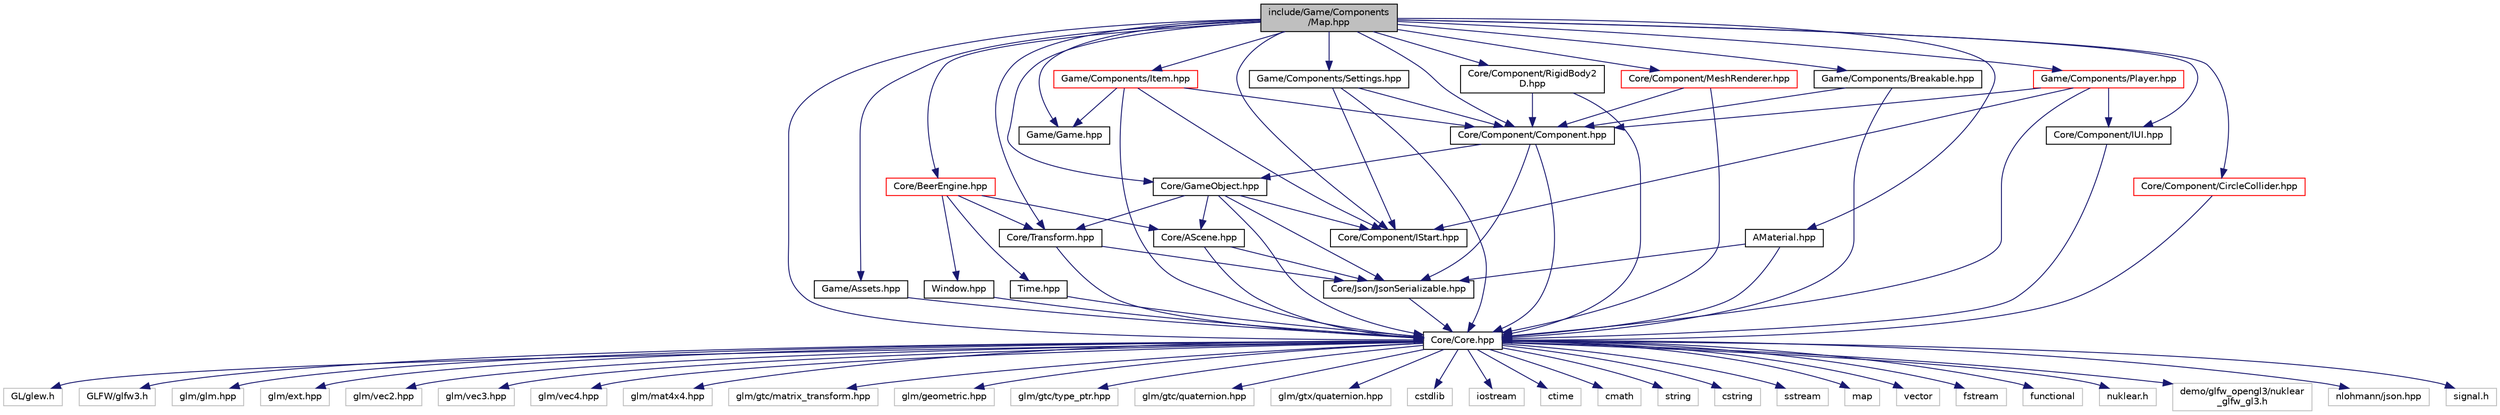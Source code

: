 digraph "include/Game/Components/Map.hpp"
{
  edge [fontname="Helvetica",fontsize="10",labelfontname="Helvetica",labelfontsize="10"];
  node [fontname="Helvetica",fontsize="10",shape=record];
  Node0 [label="include/Game/Components\l/Map.hpp",height=0.2,width=0.4,color="black", fillcolor="grey75", style="filled", fontcolor="black"];
  Node0 -> Node1 [color="midnightblue",fontsize="10",style="solid"];
  Node1 [label="Core/Core.hpp",height=0.2,width=0.4,color="black", fillcolor="white", style="filled",URL="$_core_8hpp.html"];
  Node1 -> Node2 [color="midnightblue",fontsize="10",style="solid"];
  Node2 [label="GL/glew.h",height=0.2,width=0.4,color="grey75", fillcolor="white", style="filled"];
  Node1 -> Node3 [color="midnightblue",fontsize="10",style="solid"];
  Node3 [label="GLFW/glfw3.h",height=0.2,width=0.4,color="grey75", fillcolor="white", style="filled"];
  Node1 -> Node4 [color="midnightblue",fontsize="10",style="solid"];
  Node4 [label="glm/glm.hpp",height=0.2,width=0.4,color="grey75", fillcolor="white", style="filled"];
  Node1 -> Node5 [color="midnightblue",fontsize="10",style="solid"];
  Node5 [label="glm/ext.hpp",height=0.2,width=0.4,color="grey75", fillcolor="white", style="filled"];
  Node1 -> Node6 [color="midnightblue",fontsize="10",style="solid"];
  Node6 [label="glm/vec2.hpp",height=0.2,width=0.4,color="grey75", fillcolor="white", style="filled"];
  Node1 -> Node7 [color="midnightblue",fontsize="10",style="solid"];
  Node7 [label="glm/vec3.hpp",height=0.2,width=0.4,color="grey75", fillcolor="white", style="filled"];
  Node1 -> Node8 [color="midnightblue",fontsize="10",style="solid"];
  Node8 [label="glm/vec4.hpp",height=0.2,width=0.4,color="grey75", fillcolor="white", style="filled"];
  Node1 -> Node9 [color="midnightblue",fontsize="10",style="solid"];
  Node9 [label="glm/mat4x4.hpp",height=0.2,width=0.4,color="grey75", fillcolor="white", style="filled"];
  Node1 -> Node10 [color="midnightblue",fontsize="10",style="solid"];
  Node10 [label="glm/gtc/matrix_transform.hpp",height=0.2,width=0.4,color="grey75", fillcolor="white", style="filled"];
  Node1 -> Node11 [color="midnightblue",fontsize="10",style="solid"];
  Node11 [label="glm/geometric.hpp",height=0.2,width=0.4,color="grey75", fillcolor="white", style="filled"];
  Node1 -> Node12 [color="midnightblue",fontsize="10",style="solid"];
  Node12 [label="glm/gtc/type_ptr.hpp",height=0.2,width=0.4,color="grey75", fillcolor="white", style="filled"];
  Node1 -> Node13 [color="midnightblue",fontsize="10",style="solid"];
  Node13 [label="glm/gtc/quaternion.hpp",height=0.2,width=0.4,color="grey75", fillcolor="white", style="filled"];
  Node1 -> Node14 [color="midnightblue",fontsize="10",style="solid"];
  Node14 [label="glm/gtx/quaternion.hpp",height=0.2,width=0.4,color="grey75", fillcolor="white", style="filled"];
  Node1 -> Node15 [color="midnightblue",fontsize="10",style="solid"];
  Node15 [label="cstdlib",height=0.2,width=0.4,color="grey75", fillcolor="white", style="filled"];
  Node1 -> Node16 [color="midnightblue",fontsize="10",style="solid"];
  Node16 [label="iostream",height=0.2,width=0.4,color="grey75", fillcolor="white", style="filled"];
  Node1 -> Node17 [color="midnightblue",fontsize="10",style="solid"];
  Node17 [label="ctime",height=0.2,width=0.4,color="grey75", fillcolor="white", style="filled"];
  Node1 -> Node18 [color="midnightblue",fontsize="10",style="solid"];
  Node18 [label="cmath",height=0.2,width=0.4,color="grey75", fillcolor="white", style="filled"];
  Node1 -> Node19 [color="midnightblue",fontsize="10",style="solid"];
  Node19 [label="string",height=0.2,width=0.4,color="grey75", fillcolor="white", style="filled"];
  Node1 -> Node20 [color="midnightblue",fontsize="10",style="solid"];
  Node20 [label="cstring",height=0.2,width=0.4,color="grey75", fillcolor="white", style="filled"];
  Node1 -> Node21 [color="midnightblue",fontsize="10",style="solid"];
  Node21 [label="sstream",height=0.2,width=0.4,color="grey75", fillcolor="white", style="filled"];
  Node1 -> Node22 [color="midnightblue",fontsize="10",style="solid"];
  Node22 [label="map",height=0.2,width=0.4,color="grey75", fillcolor="white", style="filled"];
  Node1 -> Node23 [color="midnightblue",fontsize="10",style="solid"];
  Node23 [label="vector",height=0.2,width=0.4,color="grey75", fillcolor="white", style="filled"];
  Node1 -> Node24 [color="midnightblue",fontsize="10",style="solid"];
  Node24 [label="fstream",height=0.2,width=0.4,color="grey75", fillcolor="white", style="filled"];
  Node1 -> Node25 [color="midnightblue",fontsize="10",style="solid"];
  Node25 [label="functional",height=0.2,width=0.4,color="grey75", fillcolor="white", style="filled"];
  Node1 -> Node26 [color="midnightblue",fontsize="10",style="solid"];
  Node26 [label="nuklear.h",height=0.2,width=0.4,color="grey75", fillcolor="white", style="filled"];
  Node1 -> Node27 [color="midnightblue",fontsize="10",style="solid"];
  Node27 [label="demo/glfw_opengl3/nuklear\l_glfw_gl3.h",height=0.2,width=0.4,color="grey75", fillcolor="white", style="filled"];
  Node1 -> Node28 [color="midnightblue",fontsize="10",style="solid"];
  Node28 [label="nlohmann/json.hpp",height=0.2,width=0.4,color="grey75", fillcolor="white", style="filled"];
  Node1 -> Node29 [color="midnightblue",fontsize="10",style="solid"];
  Node29 [label="signal.h",height=0.2,width=0.4,color="grey75", fillcolor="white", style="filled"];
  Node0 -> Node30 [color="midnightblue",fontsize="10",style="solid"];
  Node30 [label="Game/Game.hpp",height=0.2,width=0.4,color="black", fillcolor="white", style="filled",URL="$_game_8hpp.html"];
  Node0 -> Node31 [color="midnightblue",fontsize="10",style="solid"];
  Node31 [label="Core/Component/Component.hpp",height=0.2,width=0.4,color="black", fillcolor="white", style="filled",URL="$_component_8hpp.html"];
  Node31 -> Node1 [color="midnightblue",fontsize="10",style="solid"];
  Node31 -> Node32 [color="midnightblue",fontsize="10",style="solid"];
  Node32 [label="Core/Json/JsonSerializable.hpp",height=0.2,width=0.4,color="black", fillcolor="white", style="filled",URL="$_json_serializable_8hpp.html"];
  Node32 -> Node1 [color="midnightblue",fontsize="10",style="solid"];
  Node31 -> Node33 [color="midnightblue",fontsize="10",style="solid"];
  Node33 [label="Core/GameObject.hpp",height=0.2,width=0.4,color="black", fillcolor="white", style="filled",URL="$_game_object_8hpp.html"];
  Node33 -> Node1 [color="midnightblue",fontsize="10",style="solid"];
  Node33 -> Node34 [color="midnightblue",fontsize="10",style="solid"];
  Node34 [label="Core/AScene.hpp",height=0.2,width=0.4,color="black", fillcolor="white", style="filled",URL="$_a_scene_8hpp.html"];
  Node34 -> Node1 [color="midnightblue",fontsize="10",style="solid"];
  Node34 -> Node32 [color="midnightblue",fontsize="10",style="solid"];
  Node33 -> Node35 [color="midnightblue",fontsize="10",style="solid"];
  Node35 [label="Core/Transform.hpp",height=0.2,width=0.4,color="black", fillcolor="white", style="filled",URL="$_transform_8hpp.html",tooltip="Component de transformation d&#39;un object. "];
  Node35 -> Node1 [color="midnightblue",fontsize="10",style="solid"];
  Node35 -> Node32 [color="midnightblue",fontsize="10",style="solid"];
  Node33 -> Node36 [color="midnightblue",fontsize="10",style="solid"];
  Node36 [label="Core/Component/IStart.hpp",height=0.2,width=0.4,color="black", fillcolor="white", style="filled",URL="$_i_start_8hpp.html"];
  Node33 -> Node32 [color="midnightblue",fontsize="10",style="solid"];
  Node0 -> Node33 [color="midnightblue",fontsize="10",style="solid"];
  Node0 -> Node35 [color="midnightblue",fontsize="10",style="solid"];
  Node0 -> Node37 [color="midnightblue",fontsize="10",style="solid"];
  Node37 [label="Core/BeerEngine.hpp",height=0.2,width=0.4,color="red", fillcolor="white", style="filled",URL="$_beer_engine_8hpp.html"];
  Node37 -> Node38 [color="midnightblue",fontsize="10",style="solid"];
  Node38 [label="Window.hpp",height=0.2,width=0.4,color="black", fillcolor="white", style="filled",URL="$_window_8hpp.html",tooltip="Fenetre unique ou la partie graphique du moteur se deroule. "];
  Node38 -> Node1 [color="midnightblue",fontsize="10",style="solid"];
  Node37 -> Node39 [color="midnightblue",fontsize="10",style="solid"];
  Node39 [label="Time.hpp",height=0.2,width=0.4,color="black", fillcolor="white", style="filled",URL="$_time_8hpp.html",tooltip="gestion du temps "];
  Node39 -> Node1 [color="midnightblue",fontsize="10",style="solid"];
  Node37 -> Node34 [color="midnightblue",fontsize="10",style="solid"];
  Node37 -> Node35 [color="midnightblue",fontsize="10",style="solid"];
  Node0 -> Node61 [color="midnightblue",fontsize="10",style="solid"];
  Node61 [label="Game/Assets.hpp",height=0.2,width=0.4,color="black", fillcolor="white", style="filled",URL="$_assets_8hpp.html"];
  Node61 -> Node1 [color="midnightblue",fontsize="10",style="solid"];
  Node0 -> Node62 [color="midnightblue",fontsize="10",style="solid"];
  Node62 [label="Game/Components/Settings.hpp",height=0.2,width=0.4,color="black", fillcolor="white", style="filled",URL="$_settings_8hpp.html"];
  Node62 -> Node1 [color="midnightblue",fontsize="10",style="solid"];
  Node62 -> Node36 [color="midnightblue",fontsize="10",style="solid"];
  Node62 -> Node31 [color="midnightblue",fontsize="10",style="solid"];
  Node0 -> Node63 [color="midnightblue",fontsize="10",style="solid"];
  Node63 [label="Core/Component/CircleCollider.hpp",height=0.2,width=0.4,color="red", fillcolor="white", style="filled",URL="$_circle_collider_8hpp.html"];
  Node63 -> Node1 [color="midnightblue",fontsize="10",style="solid"];
  Node0 -> Node65 [color="midnightblue",fontsize="10",style="solid"];
  Node65 [label="Core/Component/RigidBody2\lD.hpp",height=0.2,width=0.4,color="black", fillcolor="white", style="filled",URL="$_rigid_body2_d_8hpp.html"];
  Node65 -> Node1 [color="midnightblue",fontsize="10",style="solid"];
  Node65 -> Node31 [color="midnightblue",fontsize="10",style="solid"];
  Node0 -> Node66 [color="midnightblue",fontsize="10",style="solid"];
  Node66 [label="Game/Components/Item.hpp",height=0.2,width=0.4,color="red", fillcolor="white", style="filled",URL="$_item_8hpp.html"];
  Node66 -> Node1 [color="midnightblue",fontsize="10",style="solid"];
  Node66 -> Node30 [color="midnightblue",fontsize="10",style="solid"];
  Node66 -> Node31 [color="midnightblue",fontsize="10",style="solid"];
  Node66 -> Node36 [color="midnightblue",fontsize="10",style="solid"];
  Node0 -> Node47 [color="midnightblue",fontsize="10",style="solid"];
  Node47 [label="AMaterial.hpp",height=0.2,width=0.4,color="black", fillcolor="white", style="filled",URL="$_a_material_8hpp.html"];
  Node47 -> Node1 [color="midnightblue",fontsize="10",style="solid"];
  Node47 -> Node32 [color="midnightblue",fontsize="10",style="solid"];
  Node0 -> Node70 [color="midnightblue",fontsize="10",style="solid"];
  Node70 [label="Core/Component/IUI.hpp",height=0.2,width=0.4,color="black", fillcolor="white", style="filled",URL="$_i_u_i_8hpp.html"];
  Node70 -> Node1 [color="midnightblue",fontsize="10",style="solid"];
  Node0 -> Node36 [color="midnightblue",fontsize="10",style="solid"];
  Node0 -> Node71 [color="midnightblue",fontsize="10",style="solid"];
  Node71 [label="Game/Components/Player.hpp",height=0.2,width=0.4,color="red", fillcolor="white", style="filled",URL="$_player_8hpp.html"];
  Node71 -> Node1 [color="midnightblue",fontsize="10",style="solid"];
  Node71 -> Node31 [color="midnightblue",fontsize="10",style="solid"];
  Node71 -> Node36 [color="midnightblue",fontsize="10",style="solid"];
  Node71 -> Node70 [color="midnightblue",fontsize="10",style="solid"];
  Node0 -> Node75 [color="midnightblue",fontsize="10",style="solid"];
  Node75 [label="Core/Component/MeshRenderer.hpp",height=0.2,width=0.4,color="red", fillcolor="white", style="filled",URL="$_mesh_renderer_8hpp.html"];
  Node75 -> Node1 [color="midnightblue",fontsize="10",style="solid"];
  Node75 -> Node31 [color="midnightblue",fontsize="10",style="solid"];
  Node0 -> Node77 [color="midnightblue",fontsize="10",style="solid"];
  Node77 [label="Game/Components/Breakable.hpp",height=0.2,width=0.4,color="black", fillcolor="white", style="filled",URL="$_breakable_8hpp.html"];
  Node77 -> Node1 [color="midnightblue",fontsize="10",style="solid"];
  Node77 -> Node31 [color="midnightblue",fontsize="10",style="solid"];
}
